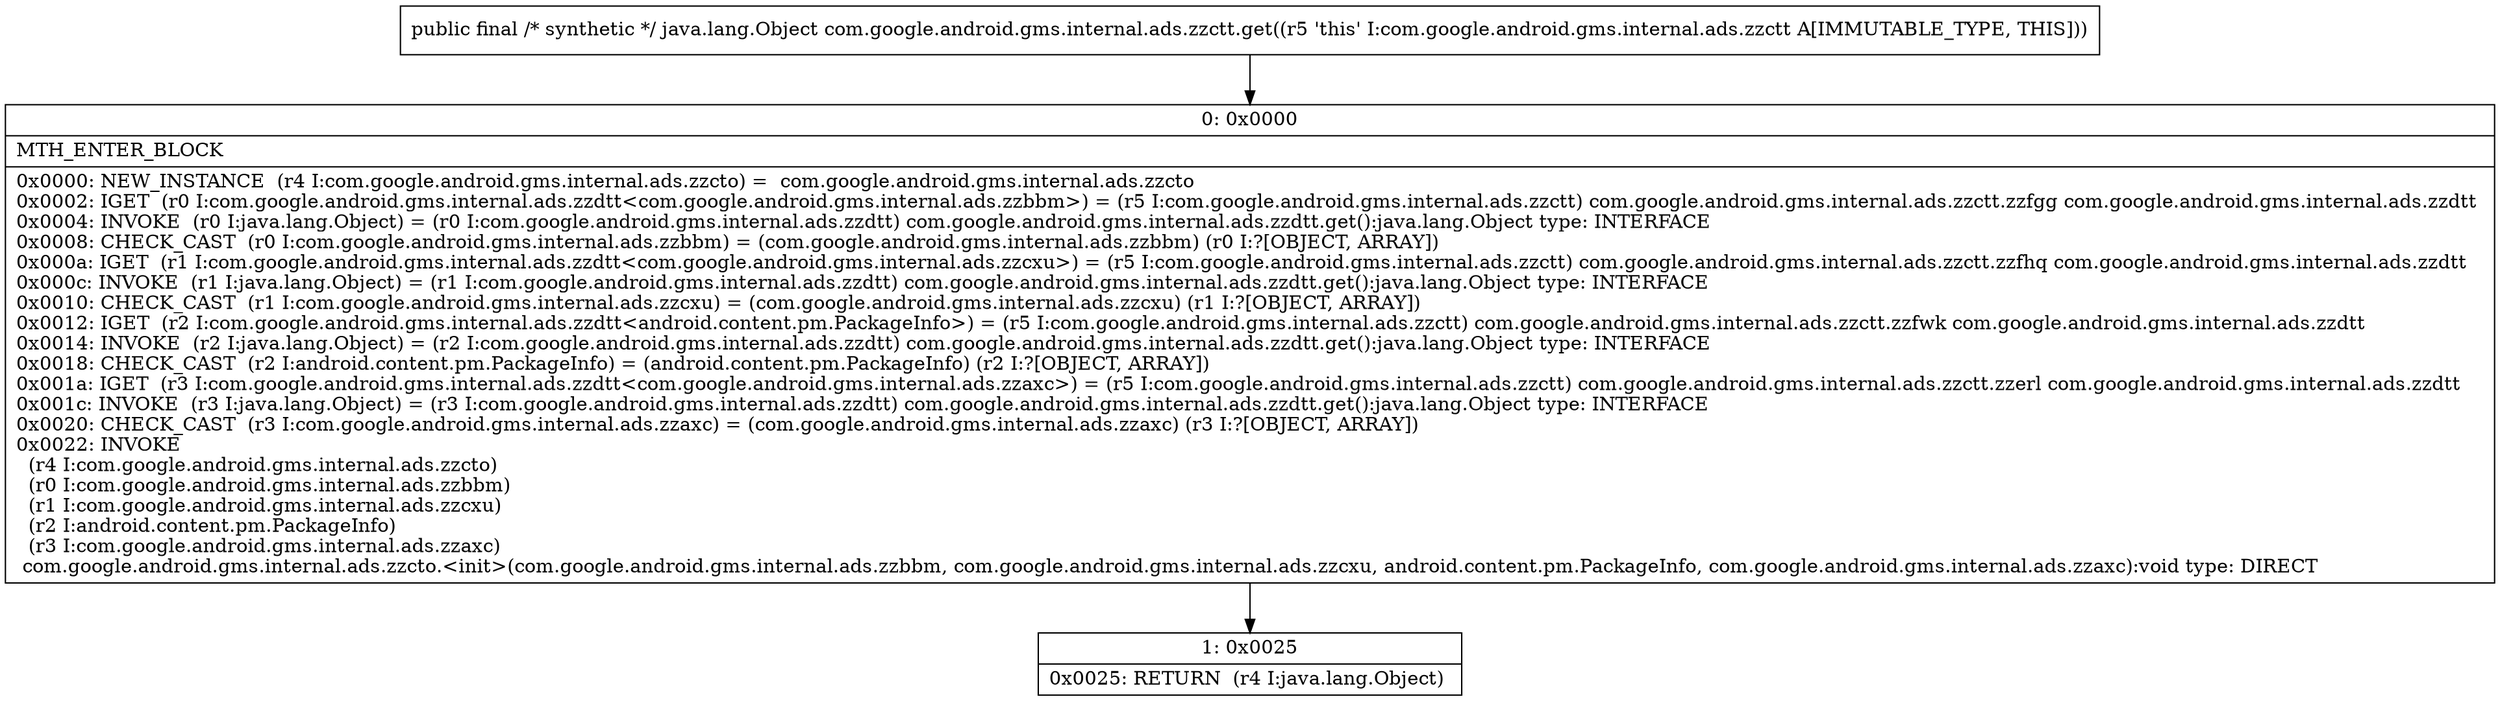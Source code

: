 digraph "CFG forcom.google.android.gms.internal.ads.zzctt.get()Ljava\/lang\/Object;" {
Node_0 [shape=record,label="{0\:\ 0x0000|MTH_ENTER_BLOCK\l|0x0000: NEW_INSTANCE  (r4 I:com.google.android.gms.internal.ads.zzcto) =  com.google.android.gms.internal.ads.zzcto \l0x0002: IGET  (r0 I:com.google.android.gms.internal.ads.zzdtt\<com.google.android.gms.internal.ads.zzbbm\>) = (r5 I:com.google.android.gms.internal.ads.zzctt) com.google.android.gms.internal.ads.zzctt.zzfgg com.google.android.gms.internal.ads.zzdtt \l0x0004: INVOKE  (r0 I:java.lang.Object) = (r0 I:com.google.android.gms.internal.ads.zzdtt) com.google.android.gms.internal.ads.zzdtt.get():java.lang.Object type: INTERFACE \l0x0008: CHECK_CAST  (r0 I:com.google.android.gms.internal.ads.zzbbm) = (com.google.android.gms.internal.ads.zzbbm) (r0 I:?[OBJECT, ARRAY]) \l0x000a: IGET  (r1 I:com.google.android.gms.internal.ads.zzdtt\<com.google.android.gms.internal.ads.zzcxu\>) = (r5 I:com.google.android.gms.internal.ads.zzctt) com.google.android.gms.internal.ads.zzctt.zzfhq com.google.android.gms.internal.ads.zzdtt \l0x000c: INVOKE  (r1 I:java.lang.Object) = (r1 I:com.google.android.gms.internal.ads.zzdtt) com.google.android.gms.internal.ads.zzdtt.get():java.lang.Object type: INTERFACE \l0x0010: CHECK_CAST  (r1 I:com.google.android.gms.internal.ads.zzcxu) = (com.google.android.gms.internal.ads.zzcxu) (r1 I:?[OBJECT, ARRAY]) \l0x0012: IGET  (r2 I:com.google.android.gms.internal.ads.zzdtt\<android.content.pm.PackageInfo\>) = (r5 I:com.google.android.gms.internal.ads.zzctt) com.google.android.gms.internal.ads.zzctt.zzfwk com.google.android.gms.internal.ads.zzdtt \l0x0014: INVOKE  (r2 I:java.lang.Object) = (r2 I:com.google.android.gms.internal.ads.zzdtt) com.google.android.gms.internal.ads.zzdtt.get():java.lang.Object type: INTERFACE \l0x0018: CHECK_CAST  (r2 I:android.content.pm.PackageInfo) = (android.content.pm.PackageInfo) (r2 I:?[OBJECT, ARRAY]) \l0x001a: IGET  (r3 I:com.google.android.gms.internal.ads.zzdtt\<com.google.android.gms.internal.ads.zzaxc\>) = (r5 I:com.google.android.gms.internal.ads.zzctt) com.google.android.gms.internal.ads.zzctt.zzerl com.google.android.gms.internal.ads.zzdtt \l0x001c: INVOKE  (r3 I:java.lang.Object) = (r3 I:com.google.android.gms.internal.ads.zzdtt) com.google.android.gms.internal.ads.zzdtt.get():java.lang.Object type: INTERFACE \l0x0020: CHECK_CAST  (r3 I:com.google.android.gms.internal.ads.zzaxc) = (com.google.android.gms.internal.ads.zzaxc) (r3 I:?[OBJECT, ARRAY]) \l0x0022: INVOKE  \l  (r4 I:com.google.android.gms.internal.ads.zzcto)\l  (r0 I:com.google.android.gms.internal.ads.zzbbm)\l  (r1 I:com.google.android.gms.internal.ads.zzcxu)\l  (r2 I:android.content.pm.PackageInfo)\l  (r3 I:com.google.android.gms.internal.ads.zzaxc)\l com.google.android.gms.internal.ads.zzcto.\<init\>(com.google.android.gms.internal.ads.zzbbm, com.google.android.gms.internal.ads.zzcxu, android.content.pm.PackageInfo, com.google.android.gms.internal.ads.zzaxc):void type: DIRECT \l}"];
Node_1 [shape=record,label="{1\:\ 0x0025|0x0025: RETURN  (r4 I:java.lang.Object) \l}"];
MethodNode[shape=record,label="{public final \/* synthetic *\/ java.lang.Object com.google.android.gms.internal.ads.zzctt.get((r5 'this' I:com.google.android.gms.internal.ads.zzctt A[IMMUTABLE_TYPE, THIS])) }"];
MethodNode -> Node_0;
Node_0 -> Node_1;
}

